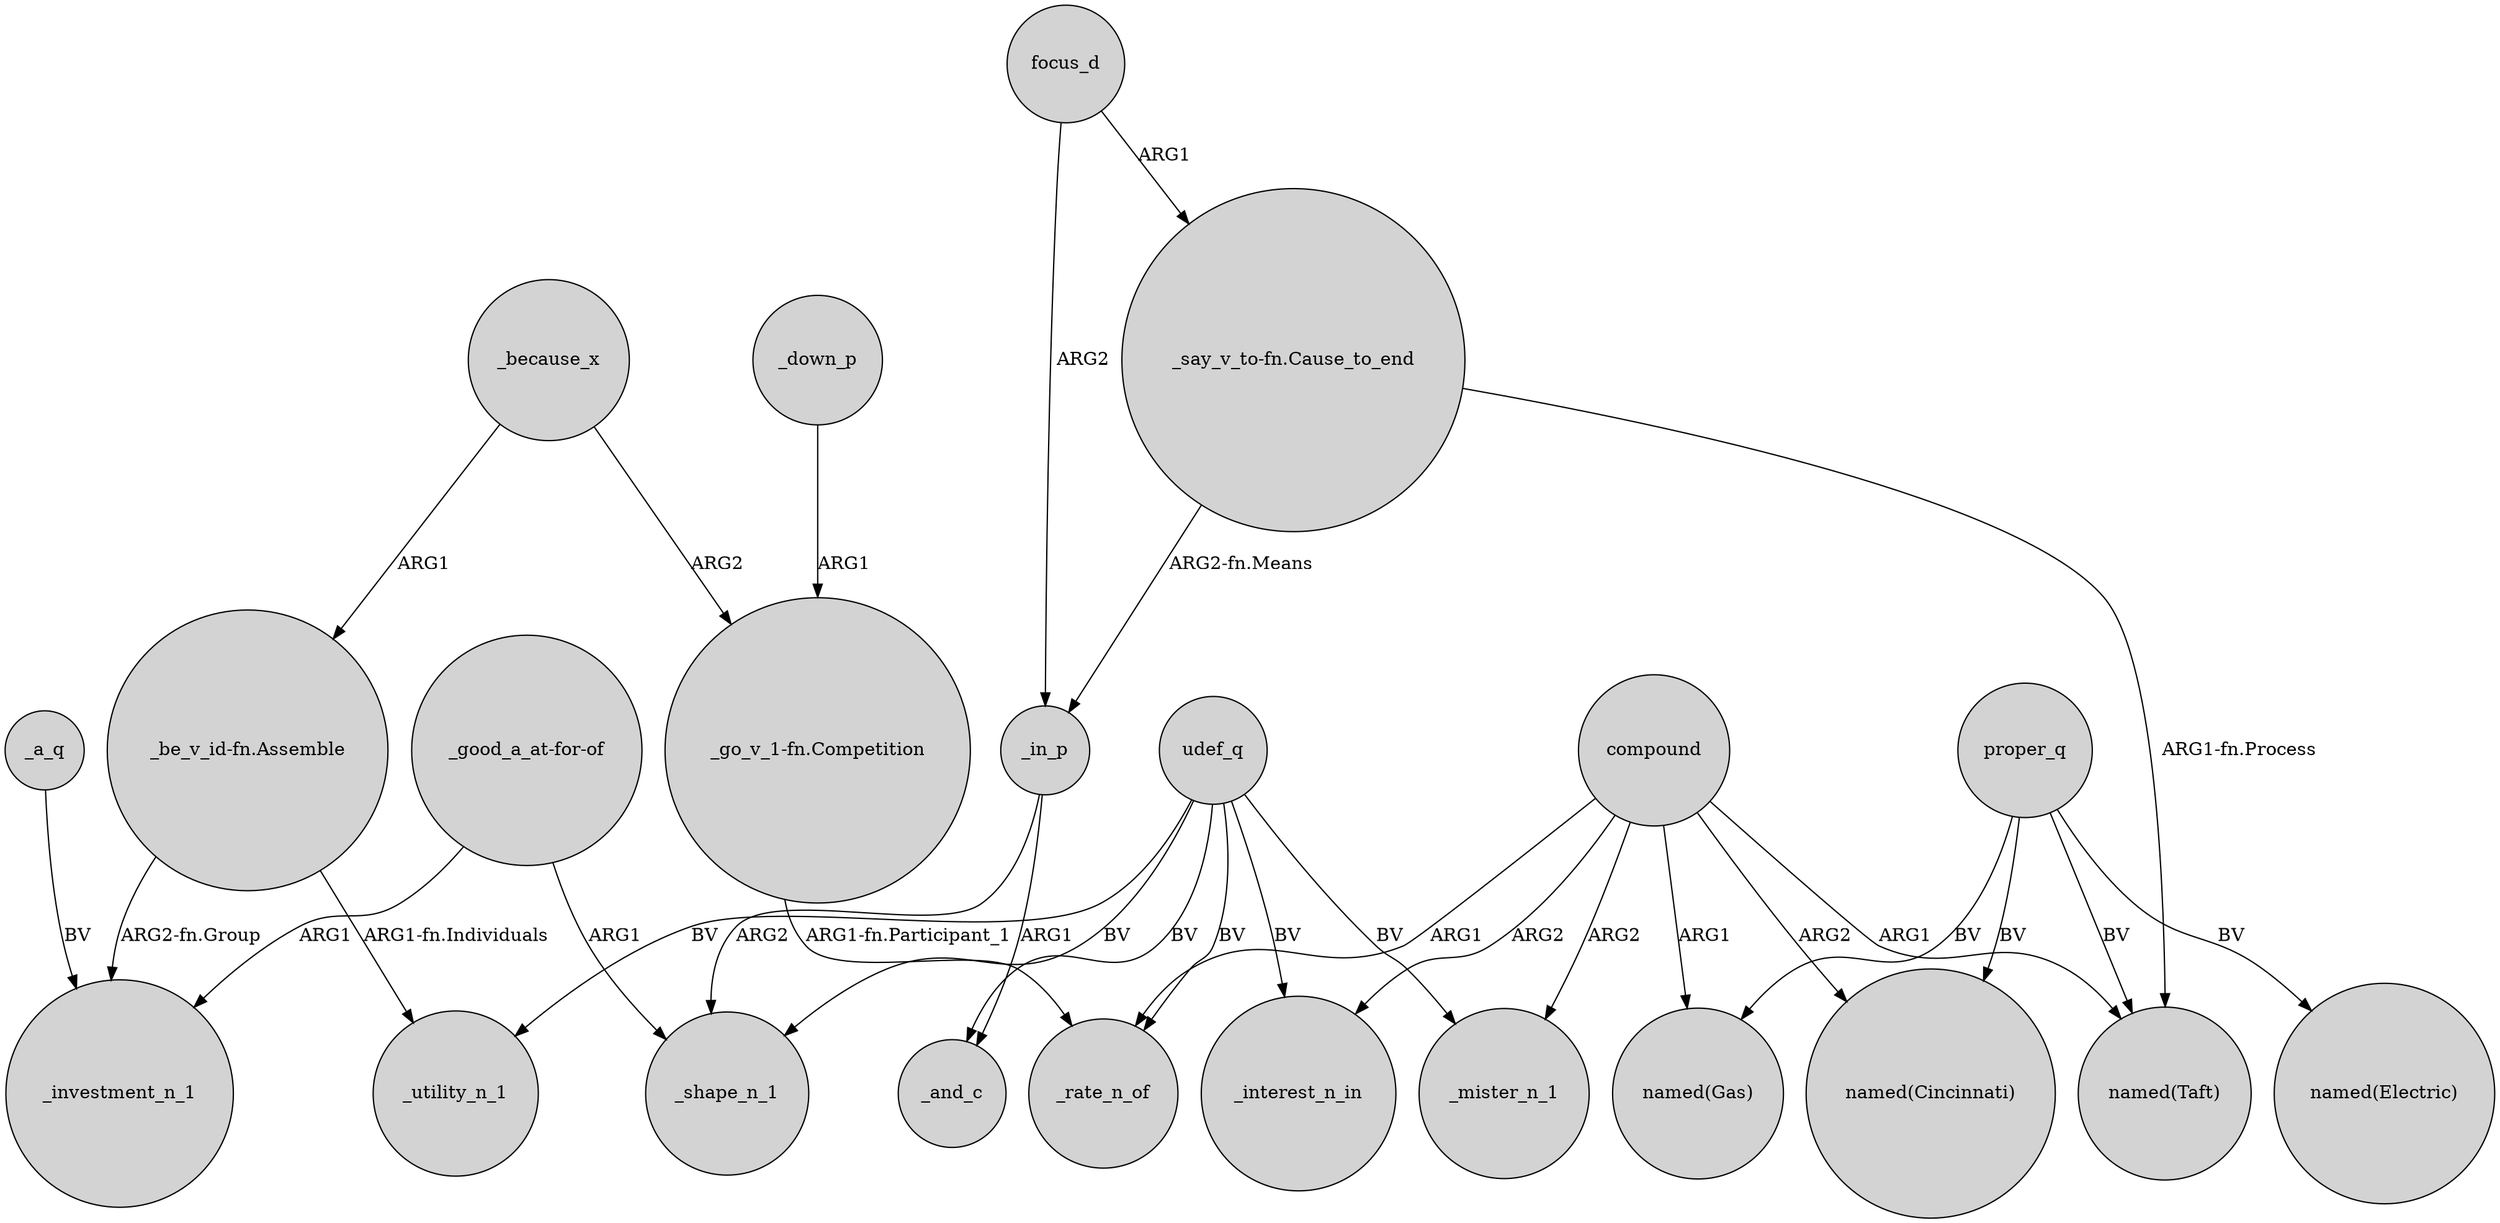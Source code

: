 digraph {
	node [shape=circle style=filled]
	"_be_v_id-fn.Assemble" -> _investment_n_1 [label="ARG2-fn.Group"]
	_in_p -> _shape_n_1 [label=ARG2]
	compound -> _mister_n_1 [label=ARG2]
	udef_q -> _shape_n_1 [label=BV]
	"_say_v_to-fn.Cause_to_end" -> _in_p [label="ARG2-fn.Means"]
	_because_x -> "_go_v_1-fn.Competition" [label=ARG2]
	_in_p -> _and_c [label=ARG1]
	proper_q -> "named(Gas)" [label=BV]
	udef_q -> _utility_n_1 [label=BV]
	focus_d -> "_say_v_to-fn.Cause_to_end" [label=ARG1]
	compound -> "named(Cincinnati)" [label=ARG2]
	"_be_v_id-fn.Assemble" -> _utility_n_1 [label="ARG1-fn.Individuals"]
	_because_x -> "_be_v_id-fn.Assemble" [label=ARG1]
	_down_p -> "_go_v_1-fn.Competition" [label=ARG1]
	compound -> _rate_n_of [label=ARG1]
	udef_q -> _mister_n_1 [label=BV]
	udef_q -> _rate_n_of [label=BV]
	udef_q -> _and_c [label=BV]
	compound -> "named(Gas)" [label=ARG1]
	"_good_a_at-for-of" -> _investment_n_1 [label=ARG1]
	proper_q -> "named(Electric)" [label=BV]
	_a_q -> _investment_n_1 [label=BV]
	"_say_v_to-fn.Cause_to_end" -> "named(Taft)" [label="ARG1-fn.Process"]
	focus_d -> _in_p [label=ARG2]
	proper_q -> "named(Cincinnati)" [label=BV]
	"_good_a_at-for-of" -> _shape_n_1 [label=ARG1]
	proper_q -> "named(Taft)" [label=BV]
	udef_q -> _interest_n_in [label=BV]
	compound -> "named(Taft)" [label=ARG1]
	"_go_v_1-fn.Competition" -> _rate_n_of [label="ARG1-fn.Participant_1"]
	compound -> _interest_n_in [label=ARG2]
}
